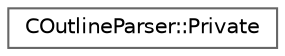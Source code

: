 digraph "Graphical Class Hierarchy"
{
 // INTERACTIVE_SVG=YES
 // LATEX_PDF_SIZE
  bgcolor="transparent";
  edge [fontname=Helvetica,fontsize=10,labelfontname=Helvetica,labelfontsize=10];
  node [fontname=Helvetica,fontsize=10,shape=box,height=0.2,width=0.4];
  rankdir="LR";
  Node0 [label="COutlineParser::Private",height=0.2,width=0.4,color="grey40", fillcolor="white", style="filled",URL="$d2/d67/struct_c_outline_parser_1_1_private.html",tooltip=" "];
}
